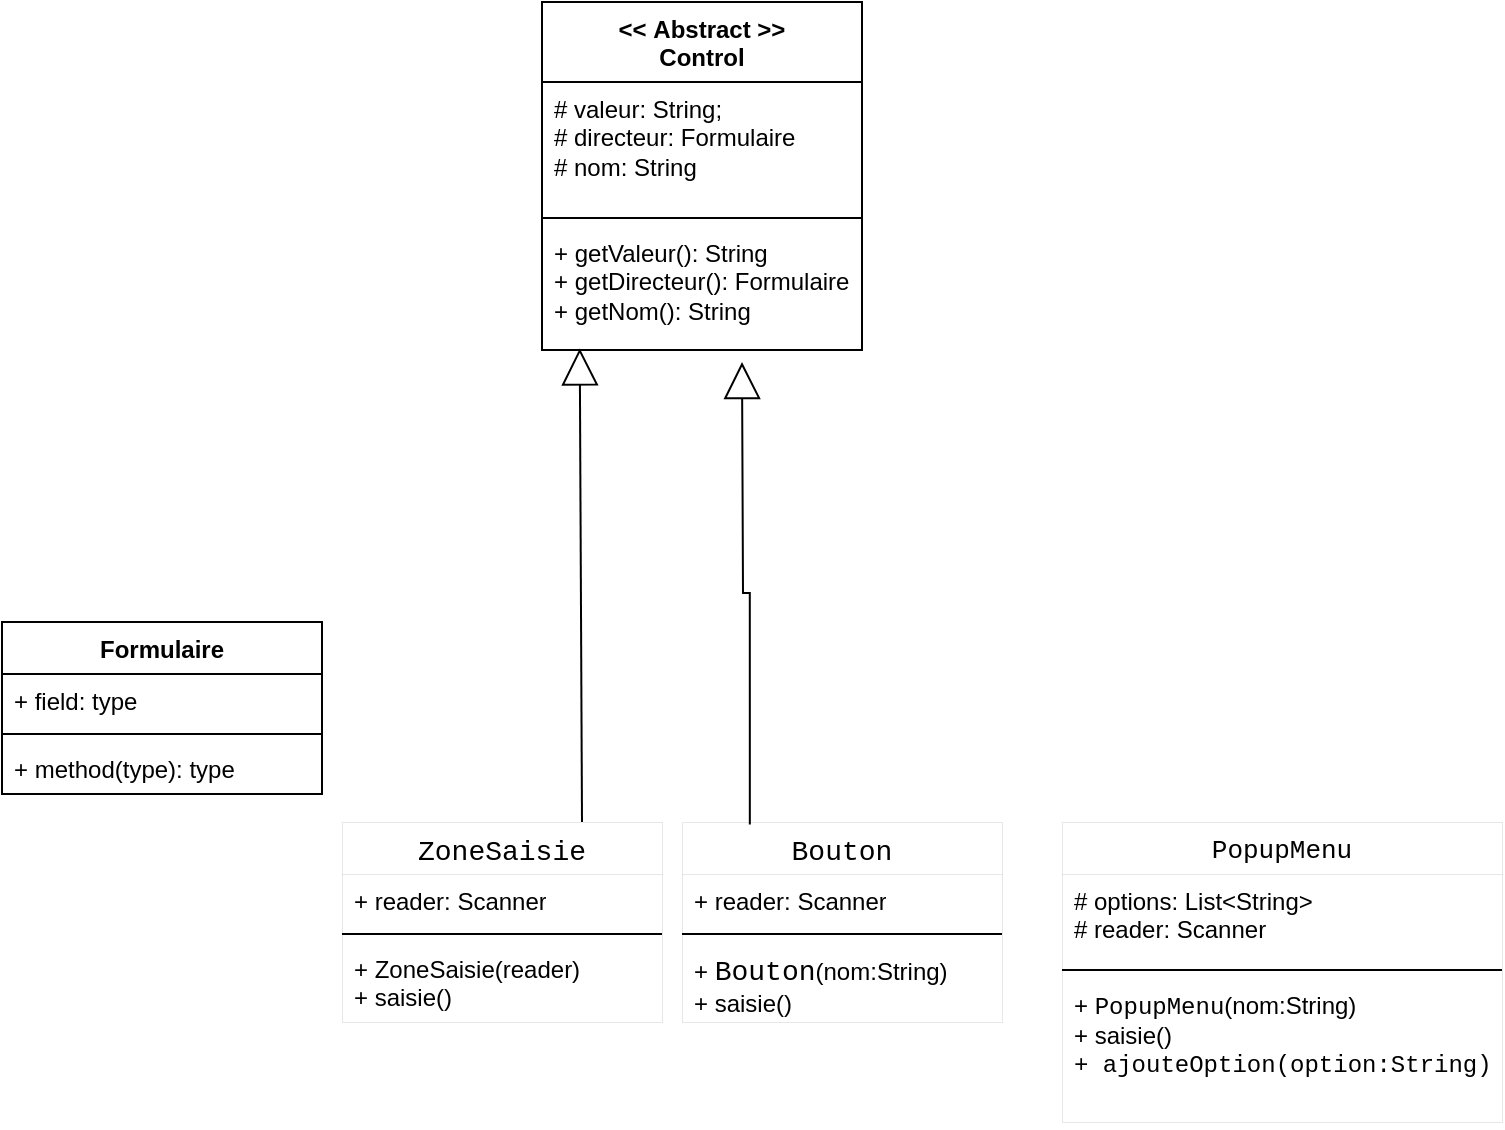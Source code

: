 <mxfile version="24.7.8">
  <diagram name="Page-1" id="jiay2-Gdk6Jb3cHSSNBI">
    <mxGraphModel dx="1041" dy="672" grid="1" gridSize="10" guides="1" tooltips="1" connect="1" arrows="1" fold="1" page="1" pageScale="1" pageWidth="827" pageHeight="1169" math="0" shadow="0">
      <root>
        <mxCell id="0" />
        <mxCell id="1" parent="0" />
        <mxCell id="oJcENl2pb20OilhTYxAR-1" value="&amp;lt;&amp;lt;&amp;nbsp;Abstract &amp;gt;&amp;gt;&lt;div&gt;Control&lt;/div&gt;" style="swimlane;fontStyle=1;align=center;verticalAlign=top;childLayout=stackLayout;horizontal=1;startSize=40;horizontalStack=0;resizeParent=1;resizeParentMax=0;resizeLast=0;collapsible=1;marginBottom=0;whiteSpace=wrap;html=1;" vertex="1" parent="1">
          <mxGeometry x="310" y="10" width="160" height="174" as="geometry" />
        </mxCell>
        <mxCell id="oJcENl2pb20OilhTYxAR-2" value="# valeur: String;&lt;div&gt;# directeur: Formulaire&lt;/div&gt;&lt;div&gt;# nom: String&lt;br&gt;&lt;div&gt;&lt;br&gt;&lt;/div&gt;&lt;/div&gt;" style="text;strokeColor=none;fillColor=none;align=left;verticalAlign=top;spacingLeft=4;spacingRight=4;overflow=hidden;rotatable=0;points=[[0,0.5],[1,0.5]];portConstraint=eastwest;whiteSpace=wrap;html=1;" vertex="1" parent="oJcENl2pb20OilhTYxAR-1">
          <mxGeometry y="40" width="160" height="64" as="geometry" />
        </mxCell>
        <mxCell id="oJcENl2pb20OilhTYxAR-3" value="" style="line;strokeWidth=1;fillColor=none;align=left;verticalAlign=middle;spacingTop=-1;spacingLeft=3;spacingRight=3;rotatable=0;labelPosition=right;points=[];portConstraint=eastwest;strokeColor=inherit;" vertex="1" parent="oJcENl2pb20OilhTYxAR-1">
          <mxGeometry y="104" width="160" height="8" as="geometry" />
        </mxCell>
        <mxCell id="oJcENl2pb20OilhTYxAR-4" value="+ getValeur(): String&lt;div&gt;+ getDirecteur(): Formulaire&lt;/div&gt;&lt;div&gt;+ getNom(): String&lt;/div&gt;" style="text;strokeColor=none;fillColor=none;align=left;verticalAlign=top;spacingLeft=4;spacingRight=4;overflow=hidden;rotatable=0;points=[[0,0.5],[1,0.5]];portConstraint=eastwest;whiteSpace=wrap;html=1;" vertex="1" parent="oJcENl2pb20OilhTYxAR-1">
          <mxGeometry y="112" width="160" height="62" as="geometry" />
        </mxCell>
        <mxCell id="oJcENl2pb20OilhTYxAR-5" value="Formulaire" style="swimlane;fontStyle=1;align=center;verticalAlign=top;childLayout=stackLayout;horizontal=1;startSize=26;horizontalStack=0;resizeParent=1;resizeParentMax=0;resizeLast=0;collapsible=1;marginBottom=0;whiteSpace=wrap;html=1;" vertex="1" parent="1">
          <mxGeometry x="40" y="320" width="160" height="86" as="geometry" />
        </mxCell>
        <mxCell id="oJcENl2pb20OilhTYxAR-6" value="+ field: type" style="text;strokeColor=none;fillColor=none;align=left;verticalAlign=top;spacingLeft=4;spacingRight=4;overflow=hidden;rotatable=0;points=[[0,0.5],[1,0.5]];portConstraint=eastwest;whiteSpace=wrap;html=1;" vertex="1" parent="oJcENl2pb20OilhTYxAR-5">
          <mxGeometry y="26" width="160" height="26" as="geometry" />
        </mxCell>
        <mxCell id="oJcENl2pb20OilhTYxAR-7" value="" style="line;strokeWidth=1;fillColor=none;align=left;verticalAlign=middle;spacingTop=-1;spacingLeft=3;spacingRight=3;rotatable=0;labelPosition=right;points=[];portConstraint=eastwest;strokeColor=inherit;" vertex="1" parent="oJcENl2pb20OilhTYxAR-5">
          <mxGeometry y="52" width="160" height="8" as="geometry" />
        </mxCell>
        <mxCell id="oJcENl2pb20OilhTYxAR-8" value="+ method(type): type" style="text;strokeColor=none;fillColor=none;align=left;verticalAlign=top;spacingLeft=4;spacingRight=4;overflow=hidden;rotatable=0;points=[[0,0.5],[1,0.5]];portConstraint=eastwest;whiteSpace=wrap;html=1;" vertex="1" parent="oJcENl2pb20OilhTYxAR-5">
          <mxGeometry y="60" width="160" height="26" as="geometry" />
        </mxCell>
        <mxCell id="oJcENl2pb20OilhTYxAR-11" value="" style="endArrow=block;endSize=16;endFill=0;html=1;rounded=0;exitX=0.75;exitY=0;exitDx=0;exitDy=0;entryX=0.118;entryY=0.987;entryDx=0;entryDy=0;entryPerimeter=0;" edge="1" parent="1" source="oJcENl2pb20OilhTYxAR-12" target="oJcENl2pb20OilhTYxAR-4">
          <mxGeometry y="10" width="160" relative="1" as="geometry">
            <mxPoint x="190" y="313.33" as="sourcePoint" />
            <mxPoint x="233.84" y="169.996" as="targetPoint" />
            <mxPoint as="offset" />
          </mxGeometry>
        </mxCell>
        <mxCell id="oJcENl2pb20OilhTYxAR-12" value="&lt;p style=&quot;margin: 0px; font-variant-numeric: normal; font-variant-east-asian: normal; font-variant-alternates: normal; font-size-adjust: none; font-kerning: auto; font-optical-sizing: auto; font-feature-settings: normal; font-variation-settings: normal; font-variant-position: normal; font-weight: 400; font-stretch: normal; font-size: 14px; line-height: normal; font-family: Courier; text-align: start;&quot; class=&quot;p1&quot;&gt;ZoneSaisie&lt;/p&gt;" style="swimlane;fontStyle=1;align=center;verticalAlign=top;childLayout=stackLayout;horizontal=1;startSize=26;horizontalStack=0;resizeParent=1;resizeParentMax=0;resizeLast=0;collapsible=1;marginBottom=0;whiteSpace=wrap;html=1;strokeWidth=0;fontSize=14;" vertex="1" parent="1">
          <mxGeometry x="210" y="420" width="160" height="100" as="geometry" />
        </mxCell>
        <mxCell id="oJcENl2pb20OilhTYxAR-13" value="+ reader: Scanner" style="text;strokeColor=none;fillColor=none;align=left;verticalAlign=top;spacingLeft=4;spacingRight=4;overflow=hidden;rotatable=0;points=[[0,0.5],[1,0.5]];portConstraint=eastwest;whiteSpace=wrap;html=1;" vertex="1" parent="oJcENl2pb20OilhTYxAR-12">
          <mxGeometry y="26" width="160" height="26" as="geometry" />
        </mxCell>
        <mxCell id="oJcENl2pb20OilhTYxAR-14" value="" style="line;strokeWidth=1;fillColor=none;align=left;verticalAlign=middle;spacingTop=-1;spacingLeft=3;spacingRight=3;rotatable=0;labelPosition=right;points=[];portConstraint=eastwest;strokeColor=inherit;" vertex="1" parent="oJcENl2pb20OilhTYxAR-12">
          <mxGeometry y="52" width="160" height="8" as="geometry" />
        </mxCell>
        <mxCell id="oJcENl2pb20OilhTYxAR-15" value="+ ZoneSaisie(reader)&lt;div&gt;+ saisie()&lt;/div&gt;" style="text;strokeColor=none;fillColor=none;align=left;verticalAlign=top;spacingLeft=4;spacingRight=4;overflow=hidden;rotatable=0;points=[[0,0.5],[1,0.5]];portConstraint=eastwest;whiteSpace=wrap;html=1;" vertex="1" parent="oJcENl2pb20OilhTYxAR-12">
          <mxGeometry y="60" width="160" height="40" as="geometry" />
        </mxCell>
        <mxCell id="oJcENl2pb20OilhTYxAR-17" value="&lt;p style=&quot;margin: 0px; font-variant-numeric: normal; font-variant-east-asian: normal; font-variant-alternates: normal; font-size-adjust: none; font-kerning: auto; font-optical-sizing: auto; font-feature-settings: normal; font-variation-settings: normal; font-variant-position: normal; font-weight: 400; font-stretch: normal; font-size: 14px; line-height: normal; font-family: Courier; text-align: start;&quot; class=&quot;p1&quot;&gt;Bouton&lt;/p&gt;" style="swimlane;fontStyle=1;align=center;verticalAlign=top;childLayout=stackLayout;horizontal=1;startSize=26;horizontalStack=0;resizeParent=1;resizeParentMax=0;resizeLast=0;collapsible=1;marginBottom=0;whiteSpace=wrap;html=1;strokeWidth=0;fontSize=14;" vertex="1" parent="1">
          <mxGeometry x="380" y="420" width="160" height="100" as="geometry" />
        </mxCell>
        <mxCell id="oJcENl2pb20OilhTYxAR-18" value="+ reader: Scanner" style="text;strokeColor=none;fillColor=none;align=left;verticalAlign=top;spacingLeft=4;spacingRight=4;overflow=hidden;rotatable=0;points=[[0,0.5],[1,0.5]];portConstraint=eastwest;whiteSpace=wrap;html=1;" vertex="1" parent="oJcENl2pb20OilhTYxAR-17">
          <mxGeometry y="26" width="160" height="26" as="geometry" />
        </mxCell>
        <mxCell id="oJcENl2pb20OilhTYxAR-19" value="" style="line;strokeWidth=1;fillColor=none;align=left;verticalAlign=middle;spacingTop=-1;spacingLeft=3;spacingRight=3;rotatable=0;labelPosition=right;points=[];portConstraint=eastwest;strokeColor=inherit;" vertex="1" parent="oJcENl2pb20OilhTYxAR-17">
          <mxGeometry y="52" width="160" height="8" as="geometry" />
        </mxCell>
        <mxCell id="oJcENl2pb20OilhTYxAR-20" value="+&amp;nbsp;&lt;span style=&quot;font-family: Courier; font-size: 14px;&quot;&gt;Bouton&lt;/span&gt;(nom:String)&lt;div&gt;+ saisie()&lt;/div&gt;" style="text;strokeColor=none;fillColor=none;align=left;verticalAlign=top;spacingLeft=4;spacingRight=4;overflow=hidden;rotatable=0;points=[[0,0.5],[1,0.5]];portConstraint=eastwest;whiteSpace=wrap;html=1;" vertex="1" parent="oJcENl2pb20OilhTYxAR-17">
          <mxGeometry y="60" width="160" height="40" as="geometry" />
        </mxCell>
        <mxCell id="oJcENl2pb20OilhTYxAR-24" value="" style="endArrow=block;endSize=16;endFill=0;html=1;rounded=0;strokeColor=default;align=center;verticalAlign=middle;fontFamily=Helvetica;fontSize=11;fontColor=default;labelBackgroundColor=default;edgeStyle=orthogonalEdgeStyle;exitX=0.212;exitY=0.012;exitDx=0;exitDy=0;exitPerimeter=0;" edge="1" parent="1" source="oJcENl2pb20OilhTYxAR-17">
          <mxGeometry width="160" relative="1" as="geometry">
            <mxPoint x="330" y="240" as="sourcePoint" />
            <mxPoint x="410" y="190" as="targetPoint" />
          </mxGeometry>
        </mxCell>
        <mxCell id="oJcENl2pb20OilhTYxAR-25" value="&lt;p style=&quot;margin: 0px; font-variant-numeric: normal; font-variant-east-asian: normal; font-variant-alternates: normal; font-size-adjust: none; font-kerning: auto; font-optical-sizing: auto; font-feature-settings: normal; font-variation-settings: normal; font-variant-position: normal; font-weight: 400; font-stretch: normal; font-size: 13px; line-height: normal; font-family: Courier; text-align: start;&quot; class=&quot;p1&quot;&gt;PopupMenu&lt;/p&gt;" style="swimlane;fontStyle=1;align=center;verticalAlign=top;childLayout=stackLayout;horizontal=1;startSize=26;horizontalStack=0;resizeParent=1;resizeParentMax=0;resizeLast=0;collapsible=1;marginBottom=0;whiteSpace=wrap;html=1;strokeWidth=0;fontSize=14;" vertex="1" parent="1">
          <mxGeometry x="570" y="420" width="220" height="150" as="geometry" />
        </mxCell>
        <mxCell id="oJcENl2pb20OilhTYxAR-26" value="# options: List&amp;lt;String&amp;gt;&lt;div&gt;# reader: Scanner&lt;/div&gt;" style="text;strokeColor=none;fillColor=none;align=left;verticalAlign=top;spacingLeft=4;spacingRight=4;overflow=hidden;rotatable=0;points=[[0,0.5],[1,0.5]];portConstraint=eastwest;whiteSpace=wrap;html=1;" vertex="1" parent="oJcENl2pb20OilhTYxAR-25">
          <mxGeometry y="26" width="220" height="44" as="geometry" />
        </mxCell>
        <mxCell id="oJcENl2pb20OilhTYxAR-27" value="" style="line;strokeWidth=1;fillColor=none;align=left;verticalAlign=middle;spacingTop=-1;spacingLeft=3;spacingRight=3;rotatable=0;labelPosition=right;points=[];portConstraint=eastwest;strokeColor=inherit;" vertex="1" parent="oJcENl2pb20OilhTYxAR-25">
          <mxGeometry y="70" width="220" height="8" as="geometry" />
        </mxCell>
        <mxCell id="oJcENl2pb20OilhTYxAR-28" value="&lt;font style=&quot;font-size: 12px;&quot;&gt;+&amp;nbsp;&lt;span style=&quot;font-family: Courier;&quot;&gt;PopupMenu&lt;/span&gt;(nom:String)&lt;/font&gt;&lt;div&gt;&lt;font style=&quot;font-size: 12px;&quot;&gt;+ saisie()&lt;/font&gt;&lt;/div&gt;&lt;div&gt;&lt;p style=&quot;margin: 0px; font-variant-numeric: normal; font-variant-east-asian: normal; font-variant-alternates: normal; font-size-adjust: none; font-kerning: auto; font-optical-sizing: auto; font-feature-settings: normal; font-variation-settings: normal; font-variant-position: normal; font-stretch: normal; line-height: normal; font-family: Courier;&quot; class=&quot;p1&quot;&gt;&lt;font style=&quot;font-size: 12px;&quot;&gt;+ ajouteOption(option:String)&lt;/font&gt;&lt;/p&gt;&lt;/div&gt;" style="text;strokeColor=none;fillColor=none;align=left;verticalAlign=top;spacingLeft=4;spacingRight=4;overflow=hidden;rotatable=0;points=[[0,0.5],[1,0.5]];portConstraint=eastwest;whiteSpace=wrap;html=1;" vertex="1" parent="oJcENl2pb20OilhTYxAR-25">
          <mxGeometry y="78" width="220" height="72" as="geometry" />
        </mxCell>
      </root>
    </mxGraphModel>
  </diagram>
</mxfile>
